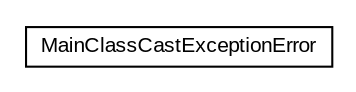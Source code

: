 #!/usr/local/bin/dot
#
# Class diagram 
# Generated by UMLGraph version 5.1 (http://www.umlgraph.org/)
#

digraph G {
	edge [fontname="arial",fontsize=10,labelfontname="arial",labelfontsize=10];
	node [fontname="arial",fontsize=10,shape=plaintext];
	nodesep=0.25;
	ranksep=0.5;
	// com.helger.schematron.saxon.MainClassCastExceptionError
	c375 [label=<<table title="com.helger.schematron.saxon.MainClassCastExceptionError" border="0" cellborder="1" cellspacing="0" cellpadding="2" port="p" href="./MainClassCastExceptionError.html">
		<tr><td><table border="0" cellspacing="0" cellpadding="1">
<tr><td align="center" balign="center"> MainClassCastExceptionError </td></tr>
		</table></td></tr>
		</table>>, fontname="arial", fontcolor="black", fontsize=10.0];
}

